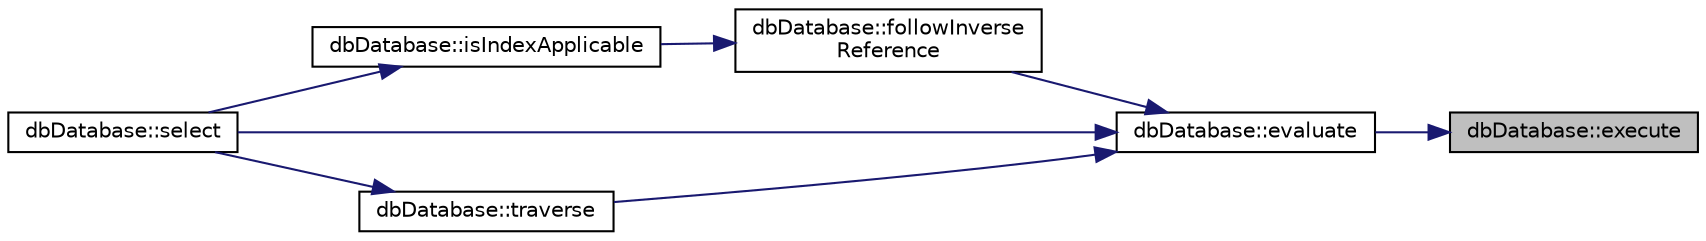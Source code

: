 digraph "dbDatabase::execute"
{
 // INTERACTIVE_SVG=YES
 // LATEX_PDF_SIZE
  edge [fontname="Helvetica",fontsize="10",labelfontname="Helvetica",labelfontsize="10"];
  node [fontname="Helvetica",fontsize="10",shape=record];
  rankdir="RL";
  Node1 [label="dbDatabase::execute",height=0.2,width=0.4,color="black", fillcolor="grey75", style="filled", fontcolor="black",tooltip=" "];
  Node1 -> Node2 [dir="back",color="midnightblue",fontsize="10",style="solid"];
  Node2 [label="dbDatabase::evaluate",height=0.2,width=0.4,color="black", fillcolor="white", style="filled",URL="$classdbDatabase.html#aa1279f2d753844bd8ca27278e2920476",tooltip=" "];
  Node2 -> Node3 [dir="back",color="midnightblue",fontsize="10",style="solid"];
  Node3 [label="dbDatabase::followInverse\lReference",height=0.2,width=0.4,color="black", fillcolor="white", style="filled",URL="$classdbDatabase.html#a1d9f96b02f5dee044e349732d7e90635",tooltip=" "];
  Node3 -> Node4 [dir="back",color="midnightblue",fontsize="10",style="solid"];
  Node4 [label="dbDatabase::isIndexApplicable",height=0.2,width=0.4,color="black", fillcolor="white", style="filled",URL="$classdbDatabase.html#a140ecf11366b8e3caae86ce16fa6f5eb",tooltip=" "];
  Node4 -> Node5 [dir="back",color="midnightblue",fontsize="10",style="solid"];
  Node5 [label="dbDatabase::select",height=0.2,width=0.4,color="black", fillcolor="white", style="filled",URL="$classdbDatabase.html#a769c677fdfe52ff05e7ddc23e8e68dc2",tooltip=" "];
  Node2 -> Node5 [dir="back",color="midnightblue",fontsize="10",style="solid"];
  Node2 -> Node6 [dir="back",color="midnightblue",fontsize="10",style="solid"];
  Node6 [label="dbDatabase::traverse",height=0.2,width=0.4,color="black", fillcolor="white", style="filled",URL="$classdbDatabase.html#acf4d69bbf9a5f2fd81b58cec982bed89",tooltip=" "];
  Node6 -> Node5 [dir="back",color="midnightblue",fontsize="10",style="solid"];
}
